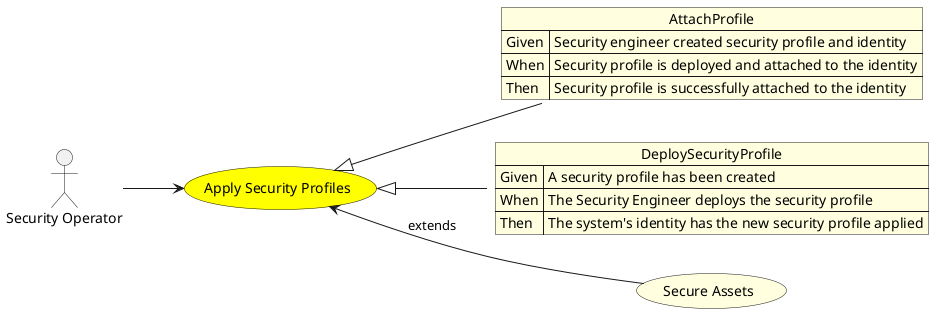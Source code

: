 @startuml


left to right direction

usecase "Apply Security Profiles" as ApplySecurityProfiles #yellow

Actor "Security Operator" as SecurityOperator

SecurityOperator --> ApplySecurityProfiles



json AttachProfile #lightyellow {
    "Given": "Security engineer created security profile and identity",
    "When": "Security profile is deployed and attached to the identity",
    "Then": "Security profile is successfully attached to the identity"
}

ApplySecurityProfiles <|-- AttachProfile

json DeploySecurityProfile #lightyellow {
    "Given": "A security profile has been created",
    "When": "The Security Engineer deploys the security profile",
    "Then": "The system&#39;s identity has the new security profile applied"
}

ApplySecurityProfiles <|-- DeploySecurityProfile



usecase "Secure Assets" as SecureAssets #lightyellow

ApplySecurityProfiles <-- SecureAssets : extends







@enduml
